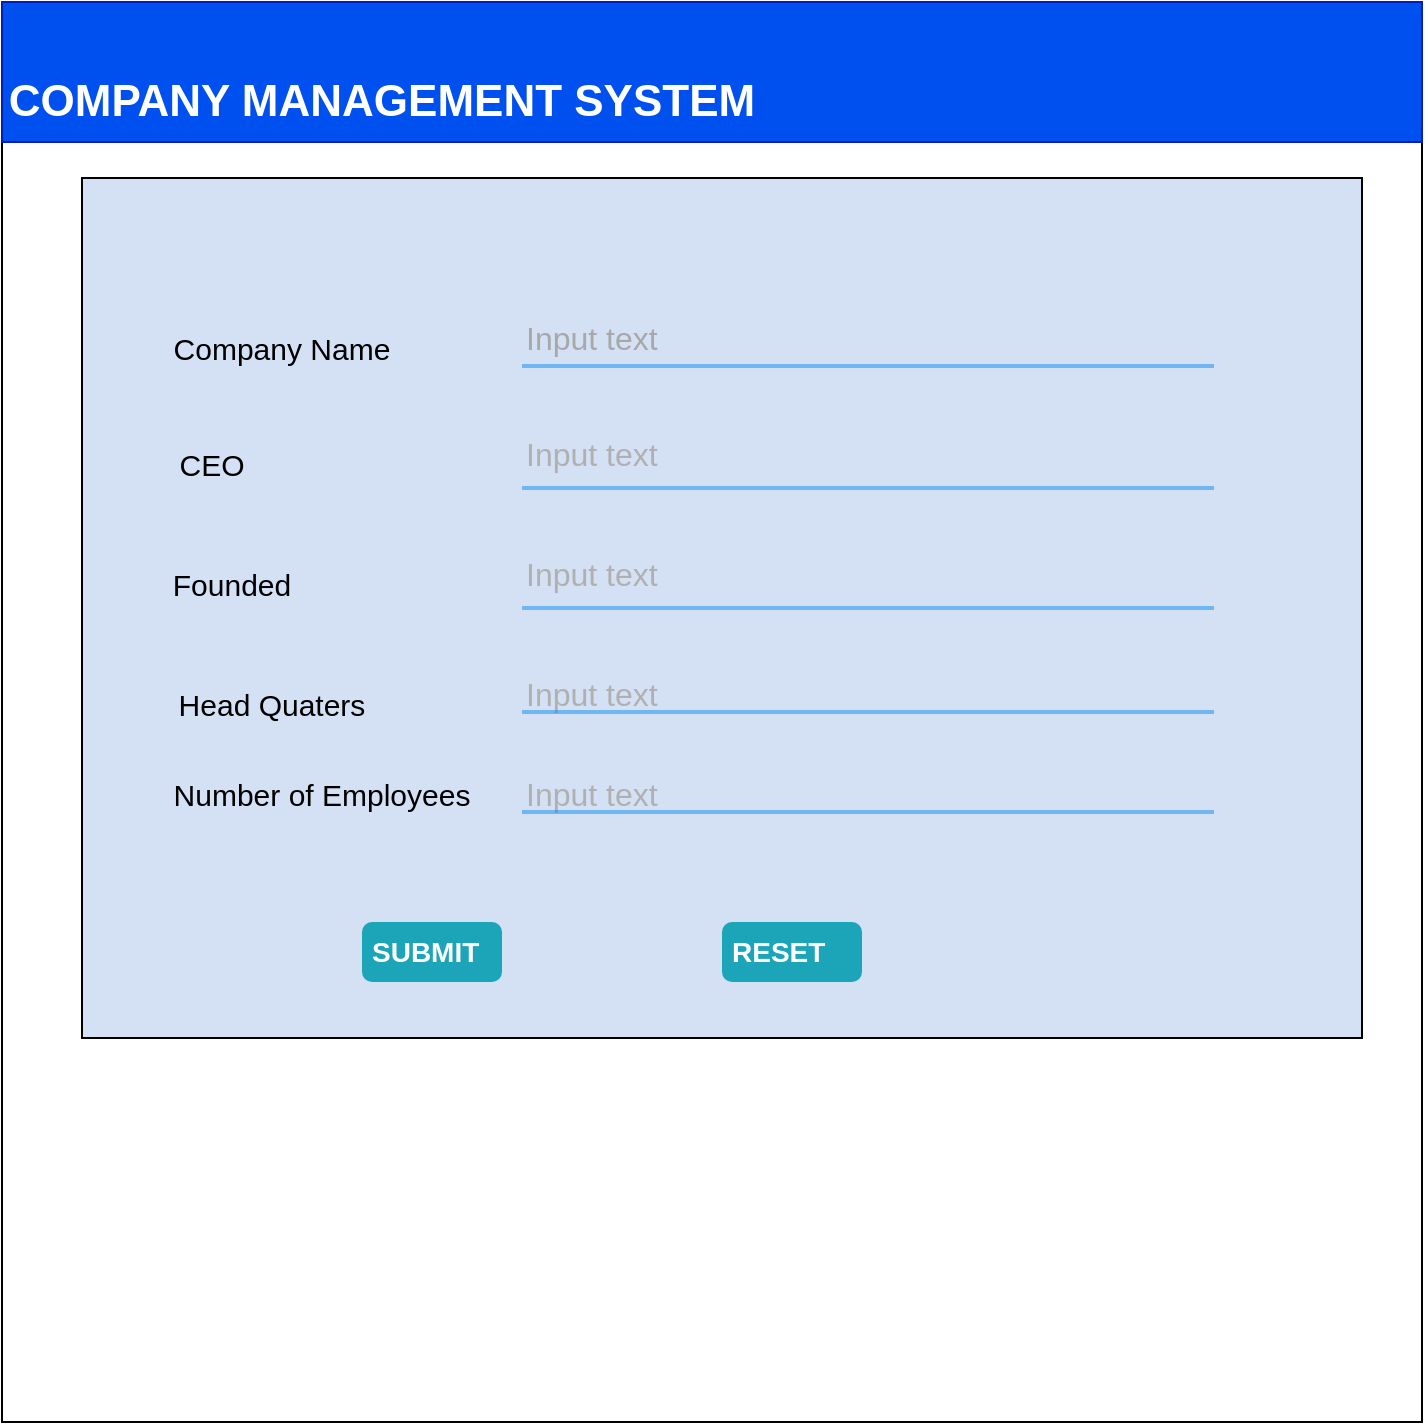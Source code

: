 <mxfile version="16.5.6" type="github" pages="2">
  <diagram id="xgklTtfRZ73jh45M1yFe" name="Page-1">
    <mxGraphModel dx="1038" dy="567" grid="1" gridSize="10" guides="1" tooltips="1" connect="1" arrows="1" fold="1" page="1" pageScale="1" pageWidth="850" pageHeight="1100" math="0" shadow="0">
      <root>
        <mxCell id="0" />
        <mxCell id="1" parent="0" />
        <mxCell id="a3G3dCAkB63PJOUpqbME-14" value="" style="whiteSpace=wrap;html=1;aspect=fixed;" vertex="1" parent="1">
          <mxGeometry x="40" y="40" width="710" height="710" as="geometry" />
        </mxCell>
        <mxCell id="a3G3dCAkB63PJOUpqbME-15" value="" style="rounded=0;whiteSpace=wrap;html=1;fillColor=#0050ef;strokeColor=#001DBC;fontColor=#ffffff;" vertex="1" parent="1">
          <mxGeometry x="40" y="40" width="710" height="70" as="geometry" />
        </mxCell>
        <mxCell id="a3G3dCAkB63PJOUpqbME-16" value="&lt;b&gt;&lt;font style=&quot;font-size: 22px&quot; color=&quot;#ffffff&quot;&gt;COMPANY MANAGEMENT SYSTEM&lt;/font&gt;&lt;/b&gt;" style="text;html=1;align=center;verticalAlign=middle;whiteSpace=wrap;rounded=0;" vertex="1" parent="1">
          <mxGeometry x="40" y="70" width="380" height="40" as="geometry" />
        </mxCell>
        <mxCell id="a3G3dCAkB63PJOUpqbME-19" value="" style="rounded=0;whiteSpace=wrap;html=1;fontSize=22;fontColor=#FFFFFF;fillColor=#D4E1F5;" vertex="1" parent="1">
          <mxGeometry x="80" y="128" width="640" height="430" as="geometry" />
        </mxCell>
        <mxCell id="a3G3dCAkB63PJOUpqbME-20" value="&lt;font color=&quot;#000000&quot; style=&quot;font-size: 15px&quot;&gt;Company Name&lt;/font&gt;" style="text;html=1;strokeColor=none;fillColor=none;align=center;verticalAlign=middle;whiteSpace=wrap;rounded=0;fontSize=22;fontColor=#FFFFFF;" vertex="1" parent="1">
          <mxGeometry x="110" y="202" width="140" height="20" as="geometry" />
        </mxCell>
        <mxCell id="a3G3dCAkB63PJOUpqbME-21" value="Input text" style="text;fontSize=16;verticalAlign=middle;strokeColor=none;fillColor=none;fontColor=#A8A8A8;" vertex="1" parent="1">
          <mxGeometry x="300" y="192" width="346" height="30" as="geometry" />
        </mxCell>
        <mxCell id="a3G3dCAkB63PJOUpqbME-22" value="" style="dashed=0;shape=line;strokeWidth=2;noLabel=1;strokeColor=#0C8CF2;opacity=50;fontSize=15;fontColor=#000000;fillColor=#D4E1F5;" vertex="1" parent="1">
          <mxGeometry x="300" y="217" width="346" height="10" as="geometry" />
        </mxCell>
        <mxCell id="a3G3dCAkB63PJOUpqbME-23" value="&lt;font color=&quot;#000000&quot; style=&quot;font-size: 15px&quot;&gt;CEO&lt;/font&gt;" style="text;html=1;strokeColor=none;fillColor=none;align=center;verticalAlign=middle;whiteSpace=wrap;rounded=0;fontSize=22;fontColor=#FFFFFF;" vertex="1" parent="1">
          <mxGeometry x="120" y="260" width="50" height="20" as="geometry" />
        </mxCell>
        <mxCell id="a3G3dCAkB63PJOUpqbME-24" value="Input text" style="text;fontSize=16;verticalAlign=middle;strokeColor=none;fillColor=none;fontColor=#B0B0B0;" vertex="1" parent="1">
          <mxGeometry x="300" y="250" width="346" height="30" as="geometry" />
        </mxCell>
        <mxCell id="a3G3dCAkB63PJOUpqbME-25" value="&lt;font color=&quot;#000000&quot; style=&quot;font-size: 15px&quot;&gt;Founded&lt;/font&gt;" style="text;html=1;strokeColor=none;fillColor=none;align=center;verticalAlign=middle;whiteSpace=wrap;rounded=0;fontSize=22;fontColor=#FFFFFF;" vertex="1" parent="1">
          <mxGeometry x="110" y="320" width="90" height="20" as="geometry" />
        </mxCell>
        <mxCell id="a3G3dCAkB63PJOUpqbME-26" value="Input text" style="text;fontSize=16;verticalAlign=middle;strokeColor=none;fillColor=none;fontColor=#B0B0B0;" vertex="1" parent="1">
          <mxGeometry x="300" y="310" width="346" height="30" as="geometry" />
        </mxCell>
        <mxCell id="a3G3dCAkB63PJOUpqbME-27" value="&lt;font color=&quot;#000000&quot; style=&quot;font-size: 15px&quot;&gt;Head Quaters&lt;/font&gt;" style="text;html=1;strokeColor=none;fillColor=none;align=center;verticalAlign=middle;whiteSpace=wrap;rounded=0;fontSize=22;fontColor=#FFFFFF;" vertex="1" parent="1">
          <mxGeometry x="120" y="380" width="110" height="20" as="geometry" />
        </mxCell>
        <mxCell id="a3G3dCAkB63PJOUpqbME-28" value="Input text" style="text;fontSize=16;verticalAlign=middle;strokeColor=none;fillColor=none;fontColor=#B0B0B0;" vertex="1" parent="1">
          <mxGeometry x="300" y="370" width="346" height="30" as="geometry" />
        </mxCell>
        <mxCell id="a3G3dCAkB63PJOUpqbME-29" value="&lt;font color=&quot;#000000&quot; style=&quot;font-size: 15px&quot;&gt;Number of Employees&lt;/font&gt;" style="text;html=1;strokeColor=none;fillColor=none;align=center;verticalAlign=middle;whiteSpace=wrap;rounded=0;fontSize=22;fontColor=#FFFFFF;" vertex="1" parent="1">
          <mxGeometry x="120" y="425" width="160" height="20" as="geometry" />
        </mxCell>
        <mxCell id="a3G3dCAkB63PJOUpqbME-30" value="Input text" style="text;fontSize=16;verticalAlign=middle;strokeColor=none;fillColor=none;fontColor=#B0B0B0;" vertex="1" parent="1">
          <mxGeometry x="300" y="420" width="346" height="30" as="geometry" />
        </mxCell>
        <mxCell id="a3G3dCAkB63PJOUpqbME-35" value="" style="dashed=0;shape=line;strokeWidth=2;noLabel=1;strokeColor=#0C8CF2;opacity=50;fontSize=15;fontColor=#000000;fillColor=#D4E1F5;" vertex="1" parent="1">
          <mxGeometry x="300" y="278" width="346" height="10" as="geometry" />
        </mxCell>
        <mxCell id="a3G3dCAkB63PJOUpqbME-36" value="" style="dashed=0;shape=line;strokeWidth=2;noLabel=1;strokeColor=#0C8CF2;opacity=50;fontSize=15;fontColor=#000000;fillColor=#D4E1F5;" vertex="1" parent="1">
          <mxGeometry x="300" y="338" width="346" height="10" as="geometry" />
        </mxCell>
        <mxCell id="a3G3dCAkB63PJOUpqbME-37" value="" style="dashed=0;shape=line;strokeWidth=2;noLabel=1;strokeColor=#0C8CF2;opacity=50;fontSize=15;fontColor=#000000;fillColor=#D4E1F5;" vertex="1" parent="1">
          <mxGeometry x="300" y="390" width="346" height="10" as="geometry" />
        </mxCell>
        <mxCell id="a3G3dCAkB63PJOUpqbME-38" value="" style="dashed=0;shape=line;strokeWidth=2;noLabel=1;strokeColor=#0C8CF2;opacity=50;fontSize=15;fontColor=#000000;fillColor=#D4E1F5;" vertex="1" parent="1">
          <mxGeometry x="300" y="440" width="346" height="10" as="geometry" />
        </mxCell>
        <mxCell id="a3G3dCAkB63PJOUpqbME-43" value="RESET" style="html=1;shadow=0;dashed=0;shape=mxgraph.bootstrap.rrect;rSize=5;strokeColor=none;strokeWidth=1;fillColor=#1CA5B8;fontColor=#FFFFFF;whiteSpace=wrap;align=left;verticalAlign=middle;spacingLeft=0;fontStyle=1;fontSize=14;spacing=5;" vertex="1" parent="1">
          <mxGeometry x="400" y="500" width="70" height="30" as="geometry" />
        </mxCell>
        <mxCell id="a3G3dCAkB63PJOUpqbME-44" value="SUBMIT" style="html=1;shadow=0;dashed=0;shape=mxgraph.bootstrap.rrect;rSize=5;strokeColor=none;strokeWidth=1;fillColor=#1CA5B8;fontColor=#FFFFFF;whiteSpace=wrap;align=left;verticalAlign=middle;spacingLeft=0;fontStyle=1;fontSize=14;spacing=5;" vertex="1" parent="1">
          <mxGeometry x="220" y="500" width="70" height="30" as="geometry" />
        </mxCell>
      </root>
    </mxGraphModel>
  </diagram>
  <diagram id="uuILfeCzctots4AE0UAK" name="Page-2">
    <mxGraphModel dx="1357" dy="742" grid="1" gridSize="10" guides="1" tooltips="1" connect="1" arrows="1" fold="1" page="1" pageScale="1" pageWidth="1100" pageHeight="850" math="0" shadow="0">
      <root>
        <mxCell id="LgVzaCfuc4gzp10Vu214-0" />
        <mxCell id="LgVzaCfuc4gzp10Vu214-1" parent="LgVzaCfuc4gzp10Vu214-0" />
        <mxCell id="LgVzaCfuc4gzp10Vu214-2" value="" style="rounded=0;whiteSpace=wrap;html=1;fontSize=15;fillColor=#eeeeee;strokeColor=#36393d;" vertex="1" parent="LgVzaCfuc4gzp10Vu214-1">
          <mxGeometry x="10" y="10" width="1080" height="820" as="geometry" />
        </mxCell>
        <mxCell id="LgVzaCfuc4gzp10Vu214-3" value="" style="rounded=0;whiteSpace=wrap;html=1;fontSize=15;fontColor=#ffffff;fillColor=#5C005C;strokeColor=#432D57;" vertex="1" parent="LgVzaCfuc4gzp10Vu214-1">
          <mxGeometry x="10" y="10" width="270" height="820" as="geometry" />
        </mxCell>
        <mxCell id="LgVzaCfuc4gzp10Vu214-4" value="" style="rounded=0;whiteSpace=wrap;html=1;fontSize=15;fillColor=#FCDEF8;" vertex="1" parent="LgVzaCfuc4gzp10Vu214-1">
          <mxGeometry x="280" y="10" width="810" height="60" as="geometry" />
        </mxCell>
        <mxCell id="LgVzaCfuc4gzp10Vu214-5" value="" style="shape=rect;fillColor=#F6F6F6;strokeColor=none;fontSize=15;fontColor=#B0B0B0;" vertex="1" parent="LgVzaCfuc4gzp10Vu214-1">
          <mxGeometry x="820" y="25" width="220" height="35" as="geometry" />
        </mxCell>
        <mxCell id="LgVzaCfuc4gzp10Vu214-6" value="" style="html=1;strokeWidth=1;shadow=0;dashed=0;shape=mxgraph.ios7ui.marginRect;rx=3;ry=3;rectMargin=5;fillColor=#E4E4E4;strokeColor=none;fontSize=15;fontColor=#B0B0B0;" vertex="1" parent="LgVzaCfuc4gzp10Vu214-5">
          <mxGeometry width="220.0" height="35" as="geometry" />
        </mxCell>
        <mxCell id="LgVzaCfuc4gzp10Vu214-11" value="&lt;font color=&quot;#a8a8a8&quot;&gt;SEARCH&lt;/font&gt;" style="text;html=1;align=center;verticalAlign=middle;resizable=0;points=[];autosize=1;strokeColor=none;fillColor=none;fontSize=18;fontColor=#000000;" vertex="1" parent="LgVzaCfuc4gzp10Vu214-5">
          <mxGeometry x="10" y="2.5" width="90" height="30" as="geometry" />
        </mxCell>
        <mxCell id="LgVzaCfuc4gzp10Vu214-12" value="" style="html=1;verticalLabelPosition=bottom;align=center;labelBackgroundColor=#ffffff;verticalAlign=top;strokeWidth=2;strokeColor=#666666;shadow=0;dashed=0;shape=mxgraph.ios7.icons.looking_glass;fontSize=18;fontColor=#A8A8A8;fillColor=#FFFFFF;gradientColor=none;" vertex="1" parent="LgVzaCfuc4gzp10Vu214-5">
          <mxGeometry x="190" y="9.5" width="20" height="16" as="geometry" />
        </mxCell>
        <mxCell id="LgVzaCfuc4gzp10Vu214-21" value="&lt;font color=&quot;#a8a8a8&quot;&gt;SEARCH&lt;/font&gt;" style="text;html=1;align=center;verticalAlign=middle;resizable=0;points=[];autosize=1;strokeColor=none;fillColor=none;fontSize=18;fontColor=#000000;" vertex="1" parent="LgVzaCfuc4gzp10Vu214-5">
          <mxGeometry x="10" y="2.5" width="90" height="30" as="geometry" />
        </mxCell>
        <mxCell id="LgVzaCfuc4gzp10Vu214-22" value="&lt;font color=&quot;#a8a8a8&quot;&gt;SEARCH&lt;/font&gt;" style="text;html=1;align=center;verticalAlign=middle;resizable=0;points=[];autosize=1;strokeColor=none;fillColor=none;fontSize=18;fontColor=#000000;" vertex="1" parent="LgVzaCfuc4gzp10Vu214-5">
          <mxGeometry x="10" y="2.5" width="90" height="30" as="geometry" />
        </mxCell>
        <mxCell id="LgVzaCfuc4gzp10Vu214-8" value="" style="shape=image;html=1;verticalAlign=top;verticalLabelPosition=bottom;labelBackgroundColor=#ffffff;imageAspect=0;aspect=fixed;image=https://cdn1.iconfinder.com/data/icons/user-pictures/100/female1-128.png;fontSize=15;fontColor=#B0B0B0;fillColor=#FCDEF8;gradientColor=none;" vertex="1" parent="LgVzaCfuc4gzp10Vu214-1">
          <mxGeometry x="70" y="25" width="125" height="125" as="geometry" />
        </mxCell>
        <mxCell id="LgVzaCfuc4gzp10Vu214-9" value="&lt;font color=&quot;#000000&quot; style=&quot;font-size: 18px&quot;&gt;Reema&lt;/font&gt;" style="rounded=1;whiteSpace=wrap;html=1;fontSize=15;fontColor=#B0B0B0;fillColor=#FCDEF8;gradientColor=none;" vertex="1" parent="LgVzaCfuc4gzp10Vu214-1">
          <mxGeometry x="40" y="170" width="190" height="40" as="geometry" />
        </mxCell>
        <mxCell id="LgVzaCfuc4gzp10Vu214-13" value="" style="shadow=0;dashed=0;html=1;strokeColor=none;fillColor=#FCDEF8;labelPosition=center;verticalLabelPosition=bottom;verticalAlign=top;align=center;outlineConnect=0;shape=mxgraph.veeam.building;fontSize=18;fontColor=#A8A8A8;" vertex="1" parent="LgVzaCfuc4gzp10Vu214-1">
          <mxGeometry x="40" y="260" width="40" height="40" as="geometry" />
        </mxCell>
        <mxCell id="LgVzaCfuc4gzp10Vu214-14" value="&lt;font color=&quot;#ffffff&quot;&gt;Company&lt;/font&gt;" style="text;html=1;strokeColor=none;fillColor=none;align=center;verticalAlign=middle;whiteSpace=wrap;rounded=0;fontSize=18;fontColor=#A8A8A8;" vertex="1" parent="LgVzaCfuc4gzp10Vu214-1">
          <mxGeometry x="102.5" y="270" width="85" height="30" as="geometry" />
        </mxCell>
        <mxCell id="LgVzaCfuc4gzp10Vu214-15" value="" style="sketch=0;pointerEvents=1;shadow=0;dashed=0;html=1;strokeColor=none;fillColor=#FCDEF8;labelPosition=center;verticalLabelPosition=bottom;verticalAlign=top;outlineConnect=0;align=center;shape=mxgraph.office.concepts.contacts;fontSize=18;fontColor=#FFFFFF;" vertex="1" parent="LgVzaCfuc4gzp10Vu214-1">
          <mxGeometry x="40" y="350" width="40" height="40" as="geometry" />
        </mxCell>
        <mxCell id="LgVzaCfuc4gzp10Vu214-16" value="Contacts" style="text;html=1;strokeColor=none;fillColor=none;align=center;verticalAlign=middle;whiteSpace=wrap;rounded=0;fontSize=18;fontColor=#FFFFFF;" vertex="1" parent="LgVzaCfuc4gzp10Vu214-1">
          <mxGeometry x="105" y="354.5" width="85" height="30" as="geometry" />
        </mxCell>
        <mxCell id="LgVzaCfuc4gzp10Vu214-17" value="Logout" style="text;html=1;strokeColor=none;fillColor=none;align=center;verticalAlign=middle;whiteSpace=wrap;rounded=0;fontSize=18;fontColor=#FFFFFF;" vertex="1" parent="LgVzaCfuc4gzp10Vu214-1">
          <mxGeometry x="115" y="670" width="75" height="30" as="geometry" />
        </mxCell>
        <mxCell id="LgVzaCfuc4gzp10Vu214-19" value="" style="shape=image;html=1;verticalAlign=top;verticalLabelPosition=bottom;labelBackgroundColor=#ffffff;imageAspect=0;aspect=fixed;image=https://cdn1.iconfinder.com/data/icons/heroicons-ui/24/logout-128.png;fontSize=18;fontColor=#FFFFFF;strokeColor=#1A1A1A;fillColor=#FCDEF8;gradientColor=none;imageBackground=#FCDEF8;" vertex="1" parent="LgVzaCfuc4gzp10Vu214-1">
          <mxGeometry x="40" y="670" width="40" height="40" as="geometry" />
        </mxCell>
        <mxCell id="LgVzaCfuc4gzp10Vu214-20" value="&lt;font style=&quot;font-size: 17px&quot;&gt;+ &lt;/font&gt;&lt;font style=&quot;font-size: 17px&quot;&gt;Add Company&lt;/font&gt;" style="html=1;shadow=0;dashed=0;shape=mxgraph.bootstrap.rrect;rSize=5;strokeColor=none;strokeWidth=1;fillColor=#850085;fontColor=#FFFFFF;whiteSpace=wrap;align=center;verticalAlign=middle;spacingLeft=0;fontStyle=0;fontSize=16;spacing=5;" vertex="1" parent="LgVzaCfuc4gzp10Vu214-1">
          <mxGeometry x="900" y="110" width="160" height="40" as="geometry" />
        </mxCell>
        <mxCell id="LgVzaCfuc4gzp10Vu214-23" value="" style="html=1;verticalLabelPosition=bottom;align=center;labelBackgroundColor=#ffffff;verticalAlign=top;strokeWidth=2;strokeColor=#FCDEF8;shadow=0;dashed=0;shape=mxgraph.ios7.icons.settings;fontSize=17;fontColor=#FFFFFF;fillColor=#850085;gradientColor=none;" vertex="1" parent="LgVzaCfuc4gzp10Vu214-1">
          <mxGeometry x="47" y="740" width="30" height="30" as="geometry" />
        </mxCell>
        <mxCell id="LgVzaCfuc4gzp10Vu214-24" value="&lt;font style=&quot;font-size: 18px&quot;&gt;Settings&lt;/font&gt;" style="text;html=1;strokeColor=none;fillColor=none;align=center;verticalAlign=middle;whiteSpace=wrap;rounded=0;fontSize=17;fontColor=#FFFFFF;" vertex="1" parent="LgVzaCfuc4gzp10Vu214-1">
          <mxGeometry x="115" y="730" width="92.5" height="40" as="geometry" />
        </mxCell>
        <mxCell id="LgVzaCfuc4gzp10Vu214-27" value="" style="shape=table;html=1;whiteSpace=wrap;startSize=0;container=1;collapsible=0;childLayout=tableLayout;fontSize=18;fontColor=#FFFFFF;strokeColor=#850085;fillColor=#FCDEF8;gradientColor=none;" vertex="1" parent="LgVzaCfuc4gzp10Vu214-1">
          <mxGeometry x="300" y="220" width="380.0" height="230" as="geometry" />
        </mxCell>
        <mxCell id="LgVzaCfuc4gzp10Vu214-28" value="" style="shape=tableRow;horizontal=0;startSize=0;swimlaneHead=0;swimlaneBody=0;top=0;left=0;bottom=0;right=0;collapsible=0;dropTarget=0;fillColor=none;points=[[0,0.5],[1,0.5]];portConstraint=eastwest;fontSize=18;fontColor=#FFFFFF;strokeColor=#850085;" vertex="1" parent="LgVzaCfuc4gzp10Vu214-27">
          <mxGeometry width="380.0" height="76" as="geometry" />
        </mxCell>
        <mxCell id="LgVzaCfuc4gzp10Vu214-29" value="" style="shape=partialRectangle;html=1;whiteSpace=wrap;connectable=0;fillColor=none;top=0;left=0;bottom=0;right=0;overflow=hidden;fontSize=18;fontColor=#FFFFFF;strokeColor=#850085;" vertex="1" parent="LgVzaCfuc4gzp10Vu214-28">
          <mxGeometry width="150" height="76" as="geometry">
            <mxRectangle width="150" height="76" as="alternateBounds" />
          </mxGeometry>
        </mxCell>
        <mxCell id="LgVzaCfuc4gzp10Vu214-30" value="" style="shape=partialRectangle;html=1;whiteSpace=wrap;connectable=0;fillColor=none;top=0;left=0;bottom=0;right=0;overflow=hidden;fontSize=18;fontColor=#FFFFFF;strokeColor=#850085;" vertex="1" parent="LgVzaCfuc4gzp10Vu214-28">
          <mxGeometry x="150" width="120" height="76" as="geometry">
            <mxRectangle width="120" height="76" as="alternateBounds" />
          </mxGeometry>
        </mxCell>
        <mxCell id="LgVzaCfuc4gzp10Vu214-31" value="" style="shape=partialRectangle;html=1;whiteSpace=wrap;connectable=0;fillColor=none;top=0;left=0;bottom=0;right=0;overflow=hidden;fontSize=18;fontColor=#FFFFFF;strokeColor=#850085;" vertex="1" parent="LgVzaCfuc4gzp10Vu214-28">
          <mxGeometry x="270" width="110" height="76" as="geometry">
            <mxRectangle width="110" height="76" as="alternateBounds" />
          </mxGeometry>
        </mxCell>
        <mxCell id="LgVzaCfuc4gzp10Vu214-32" value="" style="shape=tableRow;horizontal=0;startSize=0;swimlaneHead=0;swimlaneBody=0;top=0;left=0;bottom=0;right=0;collapsible=0;dropTarget=0;fillColor=none;points=[[0,0.5],[1,0.5]];portConstraint=eastwest;fontSize=18;fontColor=#FFFFFF;strokeColor=#850085;" vertex="1" parent="LgVzaCfuc4gzp10Vu214-27">
          <mxGeometry y="76" width="380.0" height="78" as="geometry" />
        </mxCell>
        <mxCell id="LgVzaCfuc4gzp10Vu214-33" value="" style="shape=partialRectangle;html=1;whiteSpace=wrap;connectable=0;fillColor=none;top=0;left=0;bottom=0;right=0;overflow=hidden;fontSize=18;fontColor=#FFFFFF;strokeColor=#850085;" vertex="1" parent="LgVzaCfuc4gzp10Vu214-32">
          <mxGeometry width="150" height="78" as="geometry">
            <mxRectangle width="150" height="78" as="alternateBounds" />
          </mxGeometry>
        </mxCell>
        <mxCell id="LgVzaCfuc4gzp10Vu214-34" value="" style="shape=partialRectangle;html=1;whiteSpace=wrap;connectable=0;fillColor=none;top=0;left=0;bottom=0;right=0;overflow=hidden;fontSize=18;fontColor=#FFFFFF;strokeColor=#850085;" vertex="1" parent="LgVzaCfuc4gzp10Vu214-32">
          <mxGeometry x="150" width="120" height="78" as="geometry">
            <mxRectangle width="120" height="78" as="alternateBounds" />
          </mxGeometry>
        </mxCell>
        <mxCell id="LgVzaCfuc4gzp10Vu214-35" value="" style="shape=partialRectangle;html=1;whiteSpace=wrap;connectable=0;fillColor=none;top=0;left=0;bottom=0;right=0;overflow=hidden;fontSize=18;fontColor=#FFFFFF;strokeColor=#850085;" vertex="1" parent="LgVzaCfuc4gzp10Vu214-32">
          <mxGeometry x="270" width="110" height="78" as="geometry">
            <mxRectangle width="110" height="78" as="alternateBounds" />
          </mxGeometry>
        </mxCell>
        <mxCell id="LgVzaCfuc4gzp10Vu214-36" value="" style="shape=tableRow;horizontal=0;startSize=0;swimlaneHead=0;swimlaneBody=0;top=0;left=0;bottom=0;right=0;collapsible=0;dropTarget=0;fillColor=none;points=[[0,0.5],[1,0.5]];portConstraint=eastwest;fontSize=18;fontColor=#FFFFFF;strokeColor=#850085;" vertex="1" parent="LgVzaCfuc4gzp10Vu214-27">
          <mxGeometry y="154" width="380.0" height="76" as="geometry" />
        </mxCell>
        <mxCell id="LgVzaCfuc4gzp10Vu214-37" value="" style="shape=partialRectangle;html=1;whiteSpace=wrap;connectable=0;fillColor=none;top=0;left=0;bottom=0;right=0;overflow=hidden;fontSize=18;fontColor=#FFFFFF;strokeColor=#850085;" vertex="1" parent="LgVzaCfuc4gzp10Vu214-36">
          <mxGeometry width="150" height="76" as="geometry">
            <mxRectangle width="150" height="76" as="alternateBounds" />
          </mxGeometry>
        </mxCell>
        <mxCell id="LgVzaCfuc4gzp10Vu214-38" value="" style="shape=partialRectangle;html=1;whiteSpace=wrap;connectable=0;fillColor=none;top=0;left=0;bottom=0;right=0;overflow=hidden;fontSize=18;fontColor=#FFFFFF;strokeColor=#850085;" vertex="1" parent="LgVzaCfuc4gzp10Vu214-36">
          <mxGeometry x="150" width="120" height="76" as="geometry">
            <mxRectangle width="120" height="76" as="alternateBounds" />
          </mxGeometry>
        </mxCell>
        <mxCell id="LgVzaCfuc4gzp10Vu214-39" value="" style="shape=partialRectangle;html=1;whiteSpace=wrap;connectable=0;fillColor=none;top=0;left=0;bottom=0;right=0;overflow=hidden;pointerEvents=1;fontSize=18;fontColor=#FFFFFF;strokeColor=#850085;" vertex="1" parent="LgVzaCfuc4gzp10Vu214-36">
          <mxGeometry x="270" width="110" height="76" as="geometry">
            <mxRectangle width="110" height="76" as="alternateBounds" />
          </mxGeometry>
        </mxCell>
        <mxCell id="LgVzaCfuc4gzp10Vu214-40" value="Company Name" style="text;html=1;strokeColor=none;fillColor=none;align=center;verticalAlign=middle;whiteSpace=wrap;rounded=0;fontSize=18;fontColor=#1A1A1A;" vertex="1" parent="LgVzaCfuc4gzp10Vu214-1">
          <mxGeometry x="340" y="250" width="60" height="30" as="geometry" />
        </mxCell>
        <mxCell id="LgVzaCfuc4gzp10Vu214-41" value="CEO" style="text;html=1;strokeColor=none;fillColor=none;align=center;verticalAlign=middle;whiteSpace=wrap;rounded=0;fontSize=18;fontColor=#1A1A1A;" vertex="1" parent="LgVzaCfuc4gzp10Vu214-1">
          <mxGeometry x="490" y="240" width="60" height="30" as="geometry" />
        </mxCell>
        <mxCell id="OHYdnPyP7L9fukG7NHmn-0" value="Founded" style="text;html=1;strokeColor=none;fillColor=none;align=center;verticalAlign=middle;whiteSpace=wrap;rounded=0;fontSize=18;fontColor=#1A1A1A;" vertex="1" parent="LgVzaCfuc4gzp10Vu214-1">
          <mxGeometry x="600" y="250" width="70" height="30" as="geometry" />
        </mxCell>
        <mxCell id="OHYdnPyP7L9fukG7NHmn-1" value="" style="shape=table;html=1;whiteSpace=wrap;startSize=0;container=1;collapsible=0;childLayout=tableLayout;fontSize=18;fontColor=#1A1A1A;strokeColor=#850085;fillColor=#FCDEF8;gradientColor=none;" vertex="1" parent="LgVzaCfuc4gzp10Vu214-1">
          <mxGeometry x="680" y="220" width="370" height="230" as="geometry" />
        </mxCell>
        <mxCell id="OHYdnPyP7L9fukG7NHmn-2" value="" style="shape=tableRow;horizontal=0;startSize=0;swimlaneHead=0;swimlaneBody=0;top=0;left=0;bottom=0;right=0;collapsible=0;dropTarget=0;fillColor=none;points=[[0,0.5],[1,0.5]];portConstraint=eastwest;fontSize=18;fontColor=#1A1A1A;strokeColor=#850085;" vertex="1" parent="OHYdnPyP7L9fukG7NHmn-1">
          <mxGeometry width="370" height="77" as="geometry" />
        </mxCell>
        <mxCell id="OHYdnPyP7L9fukG7NHmn-3" value="" style="shape=partialRectangle;html=1;whiteSpace=wrap;connectable=0;fillColor=none;top=0;left=0;bottom=0;right=0;overflow=hidden;fontSize=18;fontColor=#1A1A1A;strokeColor=#850085;" vertex="1" parent="OHYdnPyP7L9fukG7NHmn-2">
          <mxGeometry width="140" height="77" as="geometry">
            <mxRectangle width="140" height="77" as="alternateBounds" />
          </mxGeometry>
        </mxCell>
        <mxCell id="OHYdnPyP7L9fukG7NHmn-4" value="" style="shape=partialRectangle;html=1;whiteSpace=wrap;connectable=0;fillColor=none;top=0;left=0;bottom=0;right=0;overflow=hidden;fontSize=18;fontColor=#1A1A1A;strokeColor=#850085;" vertex="1" parent="OHYdnPyP7L9fukG7NHmn-2">
          <mxGeometry x="140" width="110" height="77" as="geometry">
            <mxRectangle width="110" height="77" as="alternateBounds" />
          </mxGeometry>
        </mxCell>
        <mxCell id="OHYdnPyP7L9fukG7NHmn-5" value="" style="shape=partialRectangle;html=1;whiteSpace=wrap;connectable=0;fillColor=none;top=0;left=0;bottom=0;right=0;overflow=hidden;fontSize=18;fontColor=#1A1A1A;strokeColor=#850085;" vertex="1" parent="OHYdnPyP7L9fukG7NHmn-2">
          <mxGeometry x="250" width="120" height="77" as="geometry">
            <mxRectangle width="120" height="77" as="alternateBounds" />
          </mxGeometry>
        </mxCell>
        <mxCell id="OHYdnPyP7L9fukG7NHmn-6" value="" style="shape=tableRow;horizontal=0;startSize=0;swimlaneHead=0;swimlaneBody=0;top=0;left=0;bottom=0;right=0;collapsible=0;dropTarget=0;fillColor=none;points=[[0,0.5],[1,0.5]];portConstraint=eastwest;fontSize=18;fontColor=#1A1A1A;strokeColor=#850085;" vertex="1" parent="OHYdnPyP7L9fukG7NHmn-1">
          <mxGeometry y="77" width="370" height="73" as="geometry" />
        </mxCell>
        <mxCell id="OHYdnPyP7L9fukG7NHmn-7" value="" style="shape=partialRectangle;html=1;whiteSpace=wrap;connectable=0;fillColor=none;top=0;left=0;bottom=0;right=0;overflow=hidden;fontSize=18;fontColor=#1A1A1A;strokeColor=#850085;" vertex="1" parent="OHYdnPyP7L9fukG7NHmn-6">
          <mxGeometry width="140" height="73" as="geometry">
            <mxRectangle width="140" height="73" as="alternateBounds" />
          </mxGeometry>
        </mxCell>
        <mxCell id="OHYdnPyP7L9fukG7NHmn-8" value="" style="shape=partialRectangle;html=1;whiteSpace=wrap;connectable=0;fillColor=none;top=0;left=0;bottom=0;right=0;overflow=hidden;fontSize=18;fontColor=#1A1A1A;strokeColor=#850085;" vertex="1" parent="OHYdnPyP7L9fukG7NHmn-6">
          <mxGeometry x="140" width="110" height="73" as="geometry">
            <mxRectangle width="110" height="73" as="alternateBounds" />
          </mxGeometry>
        </mxCell>
        <mxCell id="OHYdnPyP7L9fukG7NHmn-9" value="" style="shape=partialRectangle;html=1;whiteSpace=wrap;connectable=0;fillColor=none;top=0;left=0;bottom=0;right=0;overflow=hidden;fontSize=18;fontColor=#1A1A1A;strokeColor=#850085;" vertex="1" parent="OHYdnPyP7L9fukG7NHmn-6">
          <mxGeometry x="250" width="120" height="73" as="geometry">
            <mxRectangle width="120" height="73" as="alternateBounds" />
          </mxGeometry>
        </mxCell>
        <mxCell id="OHYdnPyP7L9fukG7NHmn-10" value="" style="shape=tableRow;horizontal=0;startSize=0;swimlaneHead=0;swimlaneBody=0;top=0;left=0;bottom=0;right=0;collapsible=0;dropTarget=0;fillColor=none;points=[[0,0.5],[1,0.5]];portConstraint=eastwest;fontSize=18;fontColor=#1A1A1A;strokeColor=#850085;" vertex="1" parent="OHYdnPyP7L9fukG7NHmn-1">
          <mxGeometry y="150" width="370" height="80" as="geometry" />
        </mxCell>
        <mxCell id="OHYdnPyP7L9fukG7NHmn-11" value="" style="shape=partialRectangle;html=1;whiteSpace=wrap;connectable=0;fillColor=none;top=0;left=0;bottom=0;right=0;overflow=hidden;fontSize=18;fontColor=#1A1A1A;strokeColor=#850085;" vertex="1" parent="OHYdnPyP7L9fukG7NHmn-10">
          <mxGeometry width="140" height="80" as="geometry">
            <mxRectangle width="140" height="80" as="alternateBounds" />
          </mxGeometry>
        </mxCell>
        <mxCell id="OHYdnPyP7L9fukG7NHmn-12" value="" style="shape=partialRectangle;html=1;whiteSpace=wrap;connectable=0;fillColor=none;top=0;left=0;bottom=0;right=0;overflow=hidden;fontSize=18;fontColor=#1A1A1A;strokeColor=#850085;" vertex="1" parent="OHYdnPyP7L9fukG7NHmn-10">
          <mxGeometry x="140" width="110" height="80" as="geometry">
            <mxRectangle width="110" height="80" as="alternateBounds" />
          </mxGeometry>
        </mxCell>
        <mxCell id="OHYdnPyP7L9fukG7NHmn-13" value="" style="shape=partialRectangle;html=1;whiteSpace=wrap;connectable=0;fillColor=none;top=0;left=0;bottom=0;right=0;overflow=hidden;pointerEvents=1;fontSize=18;fontColor=#1A1A1A;strokeColor=#850085;" vertex="1" parent="OHYdnPyP7L9fukG7NHmn-10">
          <mxGeometry x="250" width="120" height="80" as="geometry">
            <mxRectangle width="120" height="80" as="alternateBounds" />
          </mxGeometry>
        </mxCell>
        <mxCell id="OHYdnPyP7L9fukG7NHmn-14" value="No. of Employees" style="text;html=1;strokeColor=none;fillColor=none;align=center;verticalAlign=middle;whiteSpace=wrap;rounded=0;fontSize=18;fontColor=#1A1A1A;" vertex="1" parent="LgVzaCfuc4gzp10Vu214-1">
          <mxGeometry x="736" y="240" width="60" height="30" as="geometry" />
        </mxCell>
        <mxCell id="OHYdnPyP7L9fukG7NHmn-15" value="Contact" style="text;html=1;strokeColor=none;fillColor=none;align=center;verticalAlign=middle;whiteSpace=wrap;rounded=0;fontSize=18;fontColor=#1A1A1A;" vertex="1" parent="LgVzaCfuc4gzp10Vu214-1">
          <mxGeometry x="835" y="250" width="60" height="30" as="geometry" />
        </mxCell>
        <mxCell id="OHYdnPyP7L9fukG7NHmn-17" value="Actions" style="text;html=1;strokeColor=none;fillColor=none;align=center;verticalAlign=middle;whiteSpace=wrap;rounded=0;fontSize=18;fontColor=#1A1A1A;" vertex="1" parent="LgVzaCfuc4gzp10Vu214-1">
          <mxGeometry x="940" y="250" width="60" height="30" as="geometry" />
        </mxCell>
      </root>
    </mxGraphModel>
  </diagram>
</mxfile>
